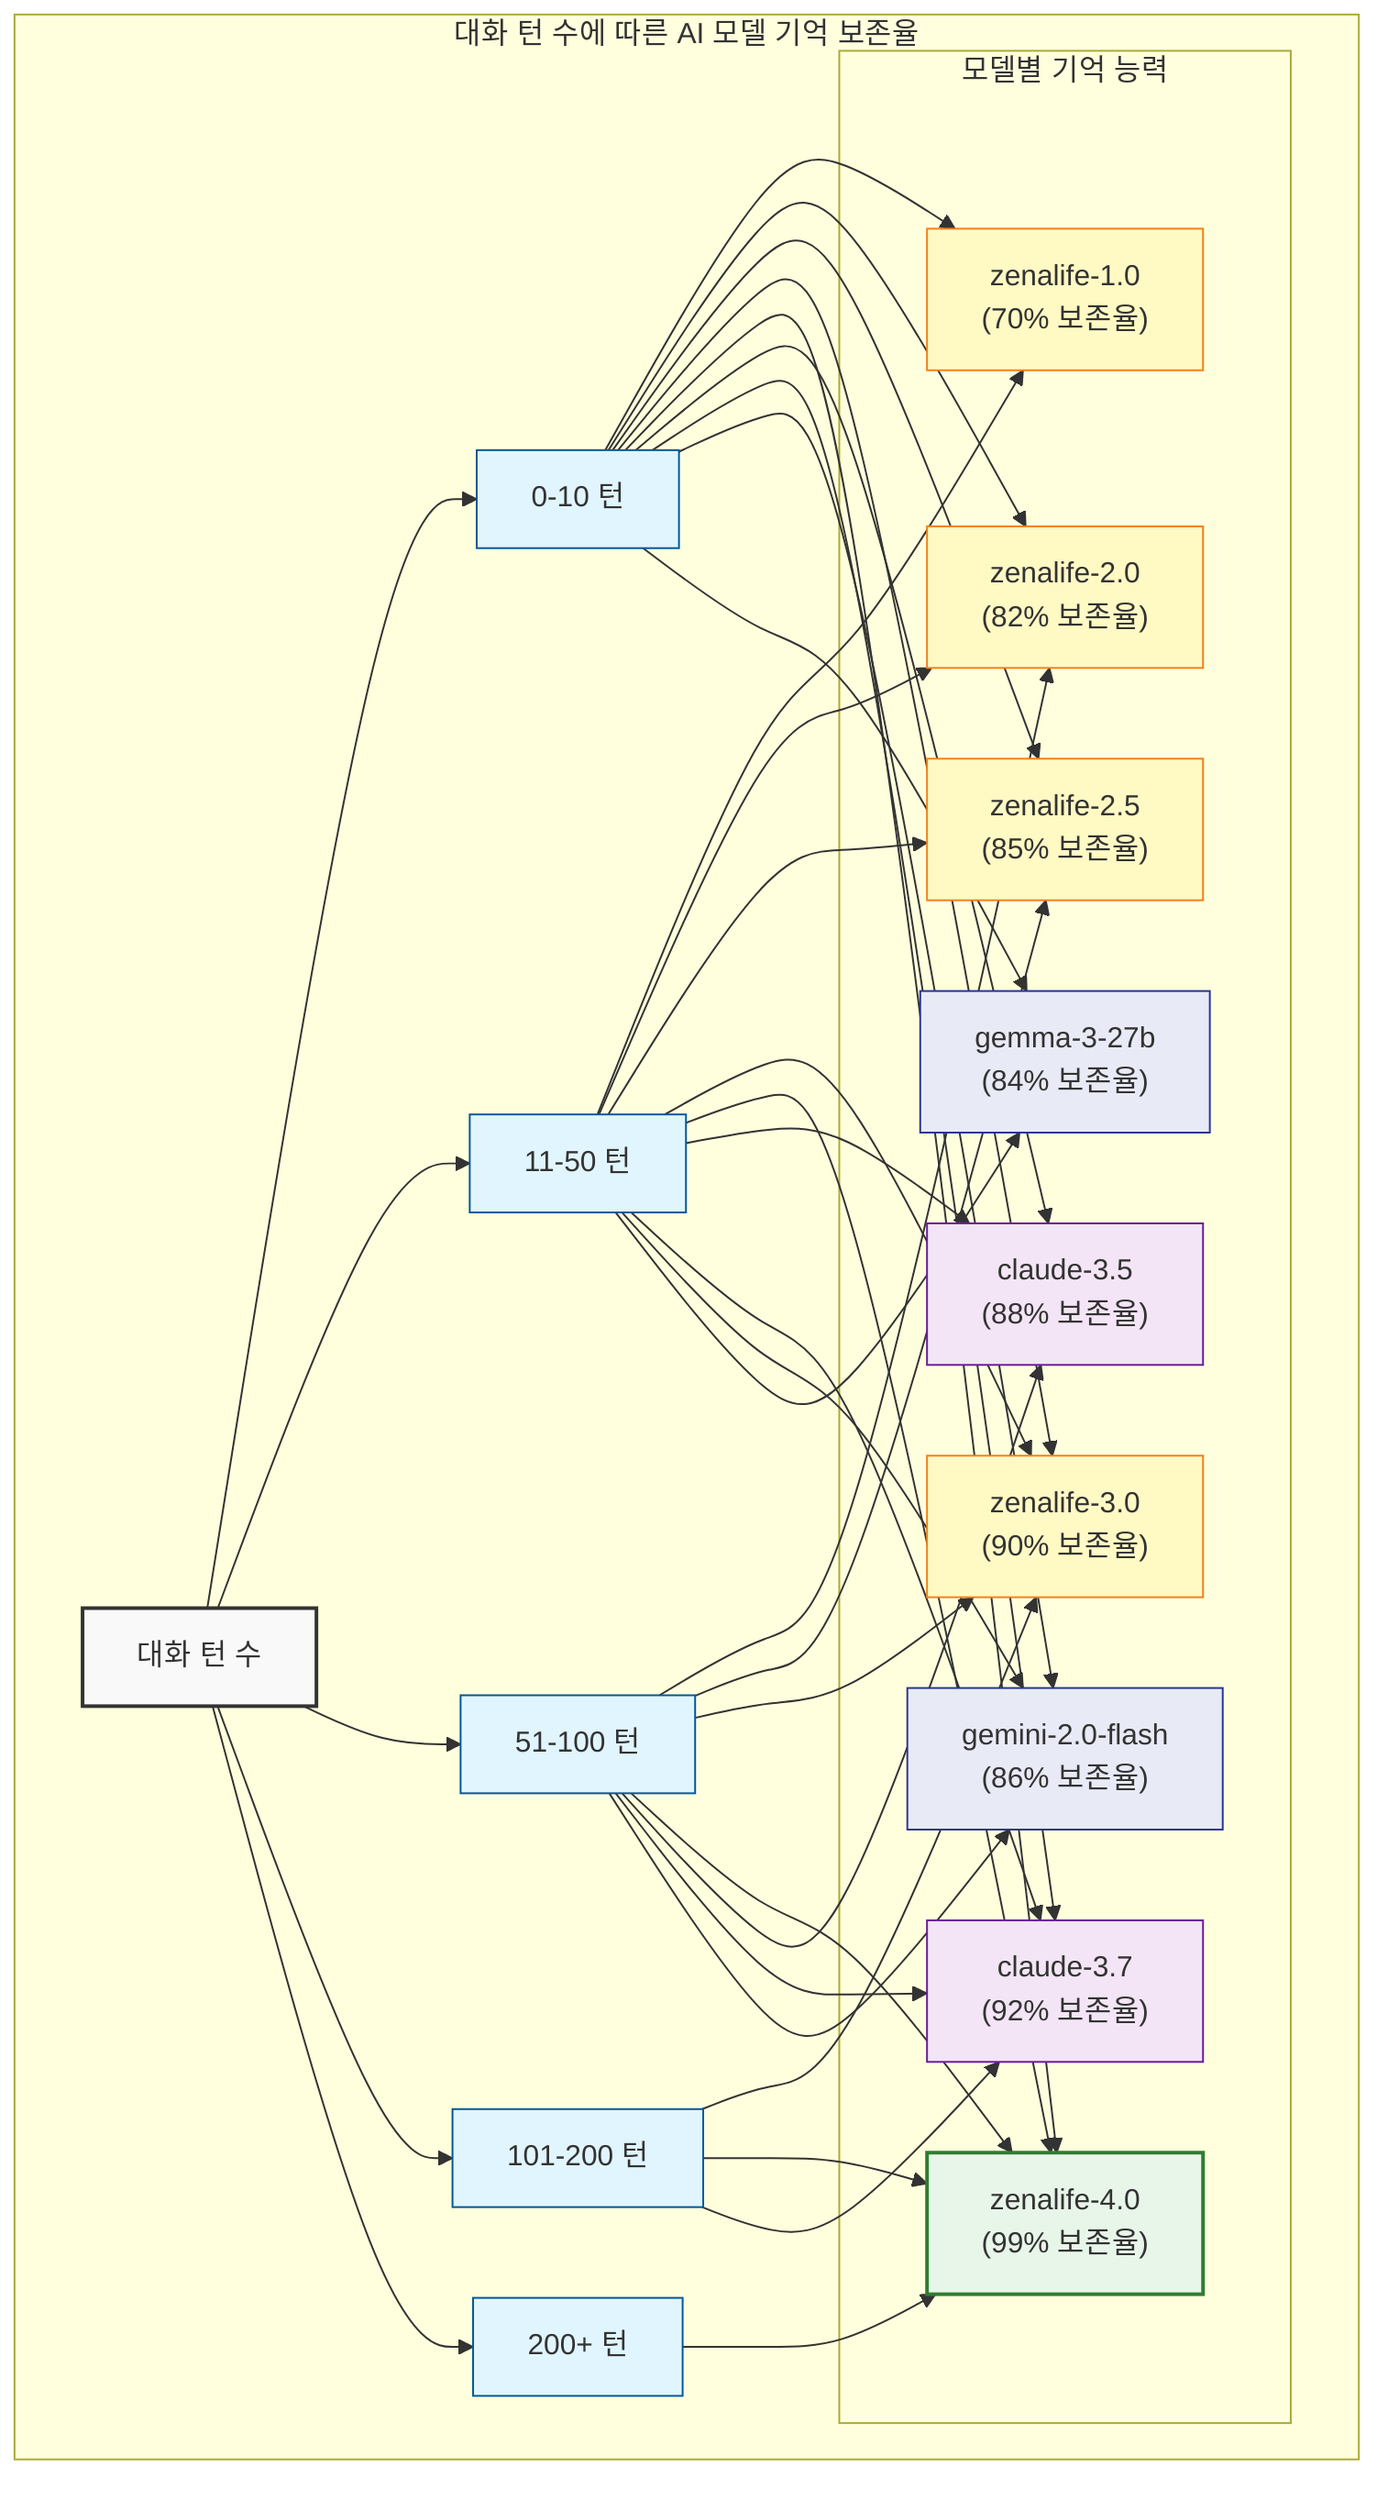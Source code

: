 graph TD
    subgraph "대화 턴 수에 따른 AI 모델 기억 보존율"
    A[대화 턴 수] --> B["0-10 턴"]
    A --> C["11-50 턴"]
    A --> D["51-100 턴"]
    A --> E["101-200 턴"]
    A --> F["200+ 턴"]
    
    style A fill:#f9f9f9,stroke:#333,stroke-width:2px
    style B fill:#e1f5fe,stroke:#01579b,stroke-width:1px
    style C fill:#e1f5fe,stroke:#01579b,stroke-width:1px
    style D fill:#e1f5fe,stroke:#01579b,stroke-width:1px
    style E fill:#e1f5fe,stroke:#01579b,stroke-width:1px
    style F fill:#e1f5fe,stroke:#01579b,stroke-width:1px
    
    subgraph "모델별 기억 능력"
        Z1["zenalife-1.0\n(70% 보존율)"]
        Z2["zenalife-2.0\n(82% 보존율)"]
        Z25["zenalife-2.5\n(85% 보존율)"]
        Z3["zenalife-3.0\n(90% 보존율)"]
        Z4["zenalife-4.0\n(99% 보존율)"]
        C35["claude-3.5\n(88% 보존율)"]
        C37["claude-3.7\n(92% 보존율)"]
        G2["gemini-2.0-flash\n(86% 보존율)"]
        G3["gemma-3-27b\n(84% 보존율)"]
        
        style Z1 fill:#fff9c4,stroke:#f57f17,stroke-width:1px
        style Z2 fill:#fff9c4,stroke:#f57f17,stroke-width:1px
        style Z25 fill:#fff9c4,stroke:#f57f17,stroke-width:1px
        style Z3 fill:#fff9c4,stroke:#f57f17,stroke-width:1px
        style Z4 fill:#e8f5e9,stroke:#2e7d32,stroke-width:2px
        style C35 fill:#f3e5f5,stroke:#6a1b9a,stroke-width:1px
        style C37 fill:#f3e5f5,stroke:#6a1b9a,stroke-width:1px
        style G2 fill:#e8eaf6,stroke:#283593,stroke-width:1px
        style G3 fill:#e8eaf6,stroke:#283593,stroke-width:1px
    end
    
    B --> Z1
    B --> Z2
    B --> Z25
    B --> Z3
    B --> Z4
    B --> C35
    B --> C37
    B --> G2
    B --> G3
    
    C --> Z1
    C --> Z2
    C --> Z25
    C --> Z3
    C --> Z4
    C --> C35
    C --> C37
    C --> G2
    C --> G3
    
    D --> Z2
    D --> Z25
    D --> Z3
    D --> Z4
    D --> C35
    D --> C37
    D --> G2
    
    E --> Z3
    E --> Z4
    E --> C37
    
    F --> Z4
    
    classDef highlight fill:#e8f5e9,stroke:#2e7d32,stroke-width:2px;
    class Z4 highlight
    end